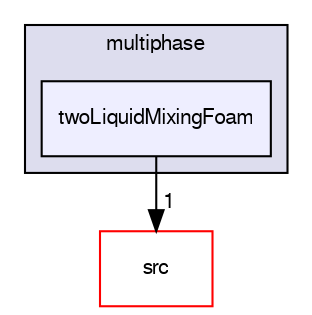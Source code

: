 digraph "applications/solvers/multiphase/twoLiquidMixingFoam" {
  bgcolor=transparent;
  compound=true
  node [ fontsize="10", fontname="FreeSans"];
  edge [ labelfontsize="10", labelfontname="FreeSans"];
  subgraph clusterdir_d62a5a20700de1cb9696e405d497a576 {
    graph [ bgcolor="#ddddee", pencolor="black", label="multiphase" fontname="FreeSans", fontsize="10", URL="dir_d62a5a20700de1cb9696e405d497a576.html"]
  dir_d593837003da2a35fc5309fd56361a04 [shape=box, label="twoLiquidMixingFoam", style="filled", fillcolor="#eeeeff", pencolor="black", URL="dir_d593837003da2a35fc5309fd56361a04.html"];
  }
  dir_68267d1309a1af8e8297ef4c3efbcdba [shape=box label="src" color="red" URL="dir_68267d1309a1af8e8297ef4c3efbcdba.html"];
  dir_d593837003da2a35fc5309fd56361a04->dir_68267d1309a1af8e8297ef4c3efbcdba [headlabel="1", labeldistance=1.5 headhref="dir_000063_000568.html"];
}
